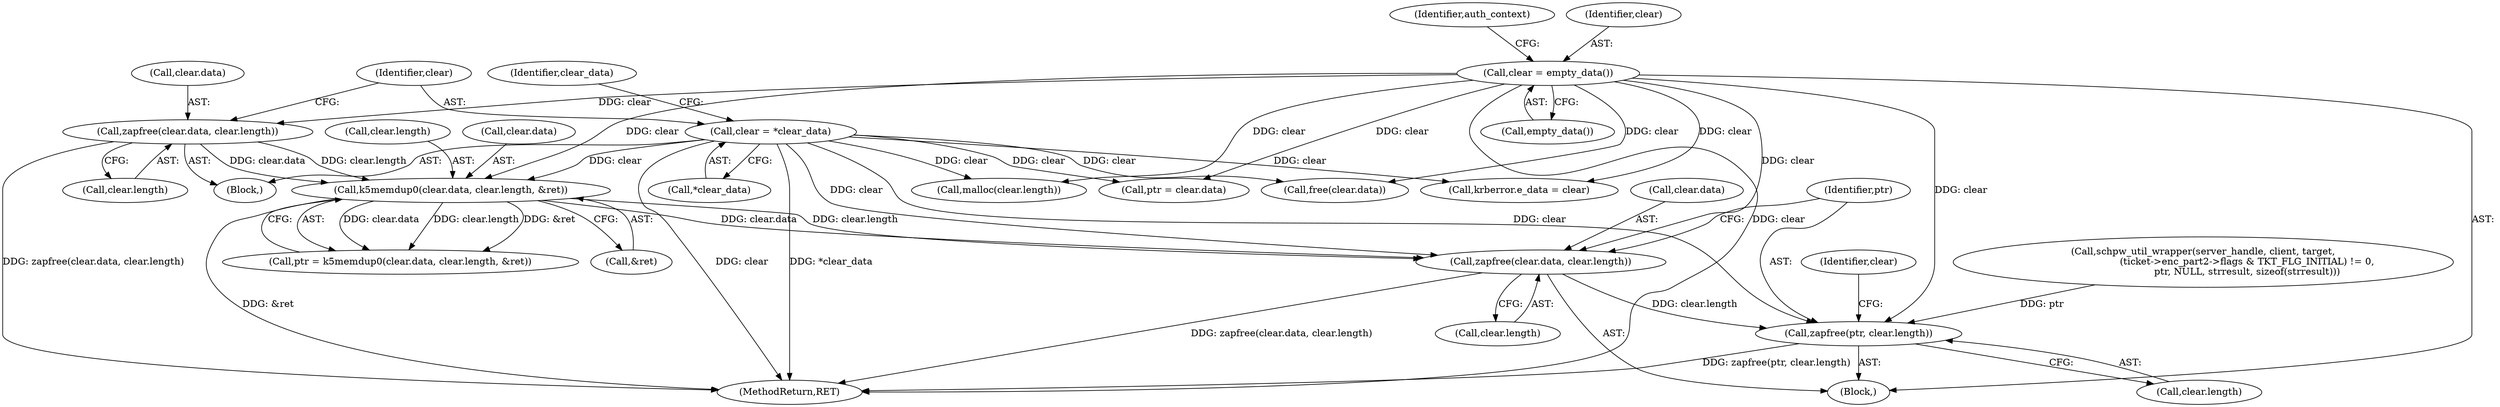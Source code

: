 digraph "0_krb5_cf1a0c411b2668c57c41e9c4efd15ba17b6b322c@API" {
"1000659" [label="(Call,zapfree(clear.data, clear.length))"];
"1000623" [label="(Call,k5memdup0(clear.data, clear.length, &ret))"];
"1000539" [label="(Call,zapfree(clear.data, clear.length))"];
"1000145" [label="(Call,clear = empty_data())"];
"1000546" [label="(Call,clear = *clear_data)"];
"1000666" [label="(Call,zapfree(ptr, clear.length))"];
"1000663" [label="(Call,clear.length)"];
"1000923" [label="(Call,malloc(clear.length))"];
"1000660" [label="(Call,clear.data)"];
"1000130" [label="(Block,)"];
"1000668" [label="(Call,clear.length)"];
"1001238" [label="(Call,free(clear.data))"];
"1000634" [label="(Call,schpw_util_wrapper(server_handle, client, target,\n                             (ticket->enc_part2->flags & TKT_FLG_INITIAL) != 0,\n                             ptr, NULL, strresult, sizeof(strresult)))"];
"1000546" [label="(Call,clear = *clear_data)"];
"1000630" [label="(Call,&ret)"];
"1001106" [label="(Call,krberror.e_data = clear)"];
"1000514" [label="(Block,)"];
"1000548" [label="(Call,*clear_data)"];
"1000540" [label="(Call,clear.data)"];
"1000147" [label="(Call,empty_data())"];
"1000539" [label="(Call,zapfree(clear.data, clear.length))"];
"1000150" [label="(Identifier,auth_context)"];
"1000627" [label="(Call,clear.length)"];
"1000621" [label="(Call,ptr = k5memdup0(clear.data, clear.length, &ret))"];
"1000659" [label="(Call,zapfree(clear.data, clear.length))"];
"1000547" [label="(Identifier,clear)"];
"1000551" [label="(Identifier,clear_data)"];
"1001260" [label="(MethodReturn,RET)"];
"1000927" [label="(Call,ptr = clear.data)"];
"1000667" [label="(Identifier,ptr)"];
"1000672" [label="(Identifier,clear)"];
"1000666" [label="(Call,zapfree(ptr, clear.length))"];
"1000146" [label="(Identifier,clear)"];
"1000624" [label="(Call,clear.data)"];
"1000145" [label="(Call,clear = empty_data())"];
"1000623" [label="(Call,k5memdup0(clear.data, clear.length, &ret))"];
"1000543" [label="(Call,clear.length)"];
"1000659" -> "1000130"  [label="AST: "];
"1000659" -> "1000663"  [label="CFG: "];
"1000660" -> "1000659"  [label="AST: "];
"1000663" -> "1000659"  [label="AST: "];
"1000667" -> "1000659"  [label="CFG: "];
"1000659" -> "1001260"  [label="DDG: zapfree(clear.data, clear.length)"];
"1000623" -> "1000659"  [label="DDG: clear.data"];
"1000623" -> "1000659"  [label="DDG: clear.length"];
"1000546" -> "1000659"  [label="DDG: clear"];
"1000145" -> "1000659"  [label="DDG: clear"];
"1000659" -> "1000666"  [label="DDG: clear.length"];
"1000623" -> "1000621"  [label="AST: "];
"1000623" -> "1000630"  [label="CFG: "];
"1000624" -> "1000623"  [label="AST: "];
"1000627" -> "1000623"  [label="AST: "];
"1000630" -> "1000623"  [label="AST: "];
"1000621" -> "1000623"  [label="CFG: "];
"1000623" -> "1001260"  [label="DDG: &ret"];
"1000623" -> "1000621"  [label="DDG: clear.data"];
"1000623" -> "1000621"  [label="DDG: clear.length"];
"1000623" -> "1000621"  [label="DDG: &ret"];
"1000539" -> "1000623"  [label="DDG: clear.data"];
"1000539" -> "1000623"  [label="DDG: clear.length"];
"1000546" -> "1000623"  [label="DDG: clear"];
"1000145" -> "1000623"  [label="DDG: clear"];
"1000539" -> "1000514"  [label="AST: "];
"1000539" -> "1000543"  [label="CFG: "];
"1000540" -> "1000539"  [label="AST: "];
"1000543" -> "1000539"  [label="AST: "];
"1000547" -> "1000539"  [label="CFG: "];
"1000539" -> "1001260"  [label="DDG: zapfree(clear.data, clear.length)"];
"1000145" -> "1000539"  [label="DDG: clear"];
"1000145" -> "1000130"  [label="AST: "];
"1000145" -> "1000147"  [label="CFG: "];
"1000146" -> "1000145"  [label="AST: "];
"1000147" -> "1000145"  [label="AST: "];
"1000150" -> "1000145"  [label="CFG: "];
"1000145" -> "1001260"  [label="DDG: clear"];
"1000145" -> "1000666"  [label="DDG: clear"];
"1000145" -> "1000923"  [label="DDG: clear"];
"1000145" -> "1000927"  [label="DDG: clear"];
"1000145" -> "1001106"  [label="DDG: clear"];
"1000145" -> "1001238"  [label="DDG: clear"];
"1000546" -> "1000514"  [label="AST: "];
"1000546" -> "1000548"  [label="CFG: "];
"1000547" -> "1000546"  [label="AST: "];
"1000548" -> "1000546"  [label="AST: "];
"1000551" -> "1000546"  [label="CFG: "];
"1000546" -> "1001260"  [label="DDG: *clear_data"];
"1000546" -> "1001260"  [label="DDG: clear"];
"1000546" -> "1000666"  [label="DDG: clear"];
"1000546" -> "1000923"  [label="DDG: clear"];
"1000546" -> "1000927"  [label="DDG: clear"];
"1000546" -> "1001106"  [label="DDG: clear"];
"1000546" -> "1001238"  [label="DDG: clear"];
"1000666" -> "1000130"  [label="AST: "];
"1000666" -> "1000668"  [label="CFG: "];
"1000667" -> "1000666"  [label="AST: "];
"1000668" -> "1000666"  [label="AST: "];
"1000672" -> "1000666"  [label="CFG: "];
"1000666" -> "1001260"  [label="DDG: zapfree(ptr, clear.length)"];
"1000634" -> "1000666"  [label="DDG: ptr"];
}
